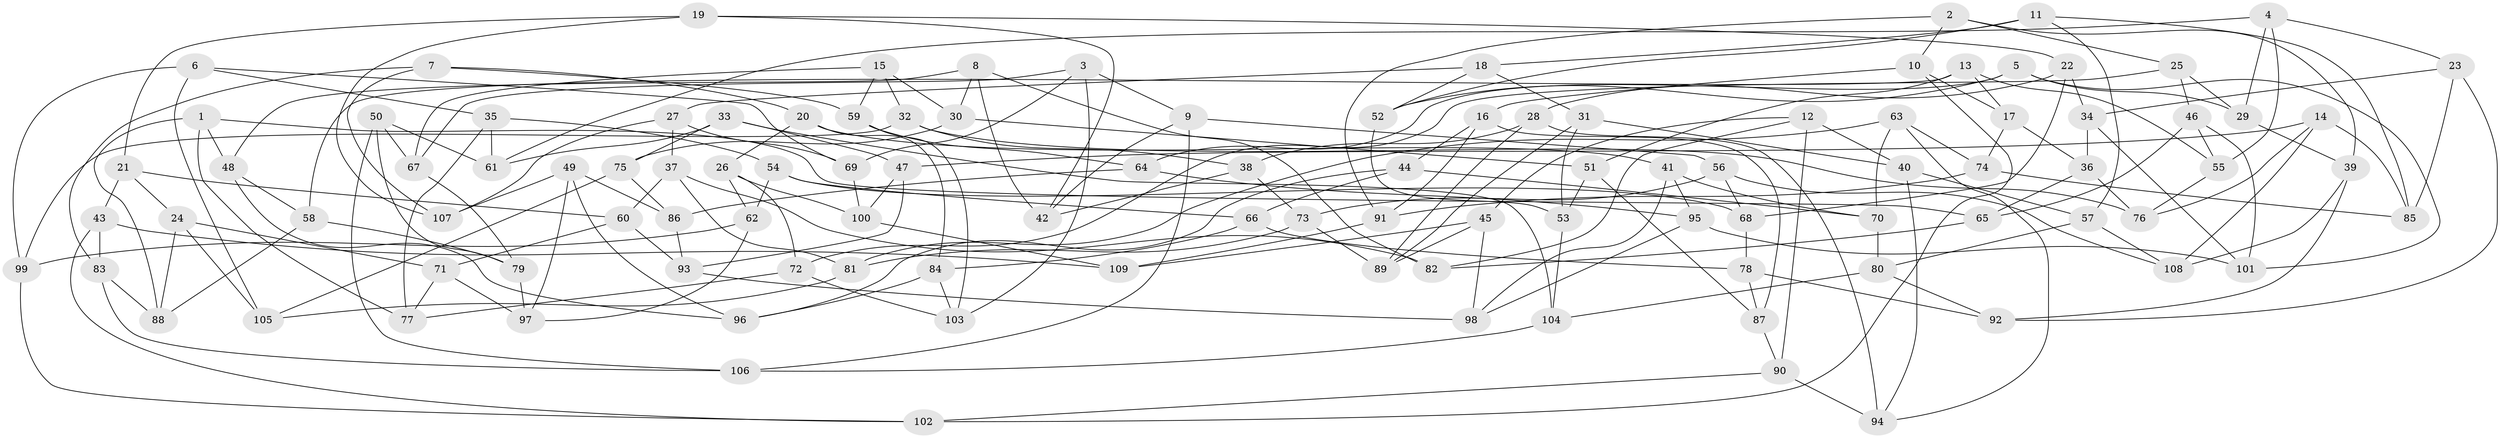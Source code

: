 // coarse degree distribution, {6: 0.5873015873015873, 4: 0.25396825396825395, 5: 0.12698412698412698, 3: 0.031746031746031744}
// Generated by graph-tools (version 1.1) at 2025/24/03/03/25 07:24:22]
// undirected, 109 vertices, 218 edges
graph export_dot {
graph [start="1"]
  node [color=gray90,style=filled];
  1;
  2;
  3;
  4;
  5;
  6;
  7;
  8;
  9;
  10;
  11;
  12;
  13;
  14;
  15;
  16;
  17;
  18;
  19;
  20;
  21;
  22;
  23;
  24;
  25;
  26;
  27;
  28;
  29;
  30;
  31;
  32;
  33;
  34;
  35;
  36;
  37;
  38;
  39;
  40;
  41;
  42;
  43;
  44;
  45;
  46;
  47;
  48;
  49;
  50;
  51;
  52;
  53;
  54;
  55;
  56;
  57;
  58;
  59;
  60;
  61;
  62;
  63;
  64;
  65;
  66;
  67;
  68;
  69;
  70;
  71;
  72;
  73;
  74;
  75;
  76;
  77;
  78;
  79;
  80;
  81;
  82;
  83;
  84;
  85;
  86;
  87;
  88;
  89;
  90;
  91;
  92;
  93;
  94;
  95;
  96;
  97;
  98;
  99;
  100;
  101;
  102;
  103;
  104;
  105;
  106;
  107;
  108;
  109;
  1 -- 65;
  1 -- 48;
  1 -- 77;
  1 -- 88;
  2 -- 91;
  2 -- 39;
  2 -- 25;
  2 -- 10;
  3 -- 103;
  3 -- 9;
  3 -- 69;
  3 -- 67;
  4 -- 61;
  4 -- 29;
  4 -- 23;
  4 -- 55;
  5 -- 64;
  5 -- 29;
  5 -- 101;
  5 -- 52;
  6 -- 35;
  6 -- 105;
  6 -- 99;
  6 -- 69;
  7 -- 20;
  7 -- 83;
  7 -- 107;
  7 -- 59;
  8 -- 48;
  8 -- 42;
  8 -- 30;
  8 -- 82;
  9 -- 42;
  9 -- 106;
  9 -- 56;
  10 -- 102;
  10 -- 17;
  10 -- 16;
  11 -- 52;
  11 -- 57;
  11 -- 85;
  11 -- 18;
  12 -- 40;
  12 -- 45;
  12 -- 90;
  12 -- 82;
  13 -- 58;
  13 -- 55;
  13 -- 51;
  13 -- 17;
  14 -- 108;
  14 -- 76;
  14 -- 47;
  14 -- 85;
  15 -- 32;
  15 -- 67;
  15 -- 30;
  15 -- 59;
  16 -- 87;
  16 -- 91;
  16 -- 44;
  17 -- 74;
  17 -- 36;
  18 -- 52;
  18 -- 31;
  18 -- 27;
  19 -- 21;
  19 -- 22;
  19 -- 107;
  19 -- 42;
  20 -- 26;
  20 -- 84;
  20 -- 41;
  21 -- 60;
  21 -- 24;
  21 -- 43;
  22 -- 28;
  22 -- 68;
  22 -- 34;
  23 -- 85;
  23 -- 92;
  23 -- 34;
  24 -- 88;
  24 -- 71;
  24 -- 105;
  25 -- 46;
  25 -- 29;
  25 -- 72;
  26 -- 72;
  26 -- 100;
  26 -- 62;
  27 -- 37;
  27 -- 69;
  27 -- 107;
  28 -- 38;
  28 -- 94;
  28 -- 89;
  29 -- 39;
  30 -- 75;
  30 -- 51;
  31 -- 53;
  31 -- 89;
  31 -- 40;
  32 -- 76;
  32 -- 38;
  32 -- 99;
  33 -- 47;
  33 -- 104;
  33 -- 61;
  33 -- 75;
  34 -- 101;
  34 -- 36;
  35 -- 61;
  35 -- 54;
  35 -- 77;
  36 -- 65;
  36 -- 76;
  37 -- 82;
  37 -- 60;
  37 -- 81;
  38 -- 73;
  38 -- 42;
  39 -- 108;
  39 -- 92;
  40 -- 57;
  40 -- 94;
  41 -- 70;
  41 -- 98;
  41 -- 95;
  43 -- 102;
  43 -- 109;
  43 -- 83;
  44 -- 66;
  44 -- 96;
  44 -- 70;
  45 -- 98;
  45 -- 109;
  45 -- 89;
  46 -- 55;
  46 -- 101;
  46 -- 65;
  47 -- 100;
  47 -- 93;
  48 -- 96;
  48 -- 58;
  49 -- 107;
  49 -- 97;
  49 -- 86;
  49 -- 96;
  50 -- 79;
  50 -- 61;
  50 -- 67;
  50 -- 106;
  51 -- 53;
  51 -- 87;
  52 -- 53;
  53 -- 104;
  54 -- 68;
  54 -- 66;
  54 -- 62;
  55 -- 76;
  56 -- 68;
  56 -- 108;
  56 -- 73;
  57 -- 108;
  57 -- 80;
  58 -- 88;
  58 -- 79;
  59 -- 64;
  59 -- 103;
  60 -- 93;
  60 -- 71;
  62 -- 99;
  62 -- 97;
  63 -- 94;
  63 -- 70;
  63 -- 81;
  63 -- 74;
  64 -- 95;
  64 -- 86;
  65 -- 82;
  66 -- 78;
  66 -- 84;
  67 -- 79;
  68 -- 78;
  69 -- 100;
  70 -- 80;
  71 -- 77;
  71 -- 97;
  72 -- 103;
  72 -- 77;
  73 -- 89;
  73 -- 81;
  74 -- 91;
  74 -- 85;
  75 -- 86;
  75 -- 105;
  78 -- 87;
  78 -- 92;
  79 -- 97;
  80 -- 104;
  80 -- 92;
  81 -- 105;
  83 -- 88;
  83 -- 106;
  84 -- 103;
  84 -- 96;
  86 -- 93;
  87 -- 90;
  90 -- 102;
  90 -- 94;
  91 -- 109;
  93 -- 98;
  95 -- 98;
  95 -- 101;
  99 -- 102;
  100 -- 109;
  104 -- 106;
}
